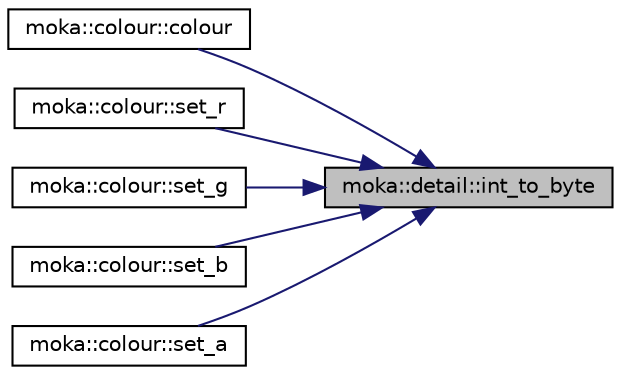 digraph "moka::detail::int_to_byte"
{
 // LATEX_PDF_SIZE
  edge [fontname="Helvetica",fontsize="10",labelfontname="Helvetica",labelfontsize="10"];
  node [fontname="Helvetica",fontsize="10",shape=record];
  rankdir="RL";
  Node20 [label="moka::detail::int_to_byte",height=0.2,width=0.4,color="black", fillcolor="grey75", style="filled", fontcolor="black",tooltip=" "];
  Node20 -> Node21 [dir="back",color="midnightblue",fontsize="10",style="solid",fontname="Helvetica"];
  Node21 [label="moka::colour::colour",height=0.2,width=0.4,color="black", fillcolor="white", style="filled",URL="$classmoka_1_1colour.html#ad01b6d1af210de8289c0add5a3d1be04",tooltip=" "];
  Node20 -> Node22 [dir="back",color="midnightblue",fontsize="10",style="solid",fontname="Helvetica"];
  Node22 [label="moka::colour::set_r",height=0.2,width=0.4,color="black", fillcolor="white", style="filled",URL="$classmoka_1_1colour.html#acf6a295464965ba7da438056c3b93986",tooltip=" "];
  Node20 -> Node23 [dir="back",color="midnightblue",fontsize="10",style="solid",fontname="Helvetica"];
  Node23 [label="moka::colour::set_g",height=0.2,width=0.4,color="black", fillcolor="white", style="filled",URL="$classmoka_1_1colour.html#ad5e756d118fe5d7fddca8fba8d826b0a",tooltip=" "];
  Node20 -> Node24 [dir="back",color="midnightblue",fontsize="10",style="solid",fontname="Helvetica"];
  Node24 [label="moka::colour::set_b",height=0.2,width=0.4,color="black", fillcolor="white", style="filled",URL="$classmoka_1_1colour.html#a7cf8baff4073bf0ad69103cd663d6972",tooltip=" "];
  Node20 -> Node25 [dir="back",color="midnightblue",fontsize="10",style="solid",fontname="Helvetica"];
  Node25 [label="moka::colour::set_a",height=0.2,width=0.4,color="black", fillcolor="white", style="filled",URL="$classmoka_1_1colour.html#a700d904dd083ebbbc73b1aee6645d58c",tooltip=" "];
}
